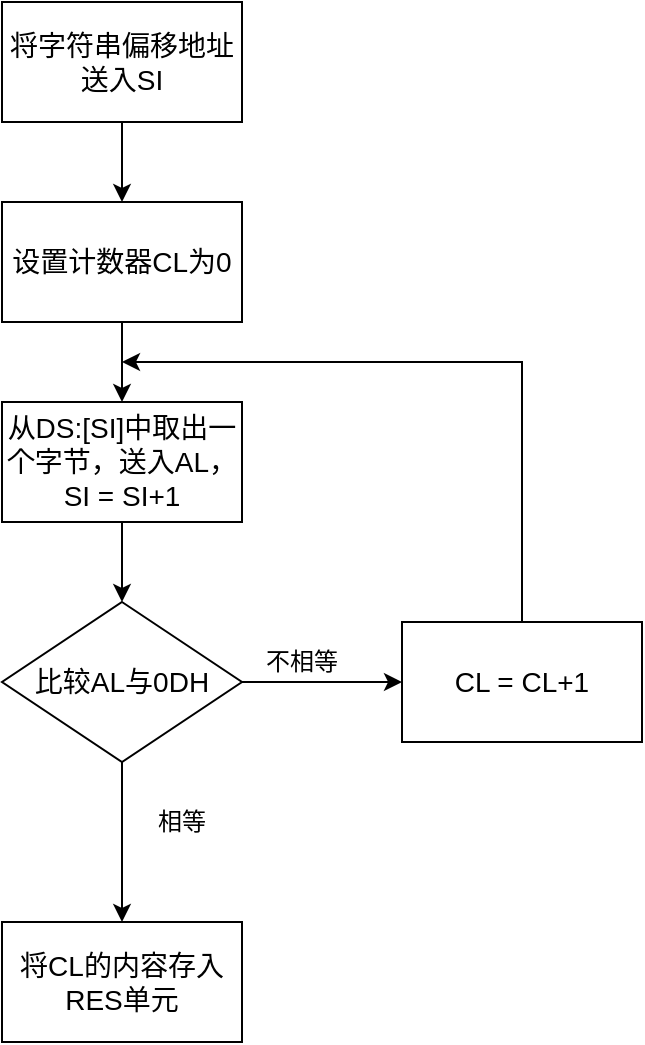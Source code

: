 <mxfile version="13.3.9" type="device"><diagram id="I_0EVOblOlQzwPbNmHZK" name="第 1 页"><mxGraphModel dx="1264" dy="584" grid="1" gridSize="10" guides="1" tooltips="1" connect="1" arrows="1" fold="1" page="1" pageScale="1" pageWidth="827" pageHeight="1169" math="0" shadow="0"><root><mxCell id="0"/><mxCell id="1" parent="0"/><mxCell id="f6xb53GtsnbJlzkm0W05-5" value="" style="edgeStyle=orthogonalEdgeStyle;rounded=0;orthogonalLoop=1;jettySize=auto;html=1;" edge="1" parent="1" source="f6xb53GtsnbJlzkm0W05-1" target="f6xb53GtsnbJlzkm0W05-4"><mxGeometry relative="1" as="geometry"/></mxCell><mxCell id="f6xb53GtsnbJlzkm0W05-1" value="&lt;font style=&quot;font-size: 14px&quot;&gt;将字符串偏移地址送入SI&lt;/font&gt;" style="rounded=0;whiteSpace=wrap;html=1;" vertex="1" parent="1"><mxGeometry x="120" y="80" width="120" height="60" as="geometry"/></mxCell><mxCell id="f6xb53GtsnbJlzkm0W05-7" value="" style="edgeStyle=orthogonalEdgeStyle;rounded=0;orthogonalLoop=1;jettySize=auto;html=1;" edge="1" parent="1" source="f6xb53GtsnbJlzkm0W05-4" target="f6xb53GtsnbJlzkm0W05-6"><mxGeometry relative="1" as="geometry"/></mxCell><mxCell id="f6xb53GtsnbJlzkm0W05-4" value="&lt;span style=&quot;font-size: 14px&quot;&gt;设置计数器CL为0&lt;/span&gt;" style="rounded=0;whiteSpace=wrap;html=1;" vertex="1" parent="1"><mxGeometry x="120" y="180" width="120" height="60" as="geometry"/></mxCell><mxCell id="f6xb53GtsnbJlzkm0W05-9" value="" style="edgeStyle=orthogonalEdgeStyle;rounded=0;orthogonalLoop=1;jettySize=auto;html=1;entryX=0.5;entryY=0;entryDx=0;entryDy=0;" edge="1" parent="1" source="f6xb53GtsnbJlzkm0W05-6" target="f6xb53GtsnbJlzkm0W05-10"><mxGeometry relative="1" as="geometry"><mxPoint x="180" y="380" as="targetPoint"/></mxGeometry></mxCell><mxCell id="f6xb53GtsnbJlzkm0W05-6" value="&lt;span style=&quot;font-size: 14px&quot;&gt;从DS:[SI]中取出一个字节，送入AL，SI = SI+1&lt;/span&gt;" style="rounded=0;whiteSpace=wrap;html=1;" vertex="1" parent="1"><mxGeometry x="120" y="280" width="120" height="60" as="geometry"/></mxCell><mxCell id="f6xb53GtsnbJlzkm0W05-12" value="" style="edgeStyle=orthogonalEdgeStyle;rounded=0;orthogonalLoop=1;jettySize=auto;html=1;entryX=0;entryY=0.5;entryDx=0;entryDy=0;" edge="1" parent="1" source="f6xb53GtsnbJlzkm0W05-10" target="f6xb53GtsnbJlzkm0W05-13"><mxGeometry relative="1" as="geometry"><mxPoint x="320" y="420" as="targetPoint"/></mxGeometry></mxCell><mxCell id="f6xb53GtsnbJlzkm0W05-16" value="" style="edgeStyle=orthogonalEdgeStyle;rounded=0;orthogonalLoop=1;jettySize=auto;html=1;entryX=0.5;entryY=0;entryDx=0;entryDy=0;" edge="1" parent="1" source="f6xb53GtsnbJlzkm0W05-10" target="f6xb53GtsnbJlzkm0W05-17"><mxGeometry relative="1" as="geometry"><mxPoint x="180" y="540" as="targetPoint"/></mxGeometry></mxCell><mxCell id="f6xb53GtsnbJlzkm0W05-10" value="&lt;font style=&quot;font-size: 14px&quot;&gt;比较AL与0DH&lt;/font&gt;" style="rhombus;whiteSpace=wrap;html=1;" vertex="1" parent="1"><mxGeometry x="120" y="380" width="120" height="80" as="geometry"/></mxCell><mxCell id="f6xb53GtsnbJlzkm0W05-20" value="" style="edgeStyle=orthogonalEdgeStyle;rounded=0;orthogonalLoop=1;jettySize=auto;html=1;" edge="1" parent="1" source="f6xb53GtsnbJlzkm0W05-13"><mxGeometry relative="1" as="geometry"><mxPoint x="180" y="260" as="targetPoint"/><Array as="points"><mxPoint x="380" y="260"/></Array></mxGeometry></mxCell><mxCell id="f6xb53GtsnbJlzkm0W05-13" value="&lt;span style=&quot;font-size: 14px&quot;&gt;CL = CL+1&lt;/span&gt;" style="rounded=0;whiteSpace=wrap;html=1;" vertex="1" parent="1"><mxGeometry x="320" y="390" width="120" height="60" as="geometry"/></mxCell><mxCell id="f6xb53GtsnbJlzkm0W05-14" value="不相等" style="text;html=1;strokeColor=none;fillColor=none;align=center;verticalAlign=middle;whiteSpace=wrap;rounded=0;" vertex="1" parent="1"><mxGeometry x="250" y="400" width="40" height="20" as="geometry"/></mxCell><mxCell id="f6xb53GtsnbJlzkm0W05-17" value="&lt;span style=&quot;font-size: 14px&quot;&gt;将CL的内容存入RES单元&lt;/span&gt;" style="rounded=0;whiteSpace=wrap;html=1;" vertex="1" parent="1"><mxGeometry x="120" y="540" width="120" height="60" as="geometry"/></mxCell><mxCell id="f6xb53GtsnbJlzkm0W05-18" value="相等" style="text;html=1;strokeColor=none;fillColor=none;align=center;verticalAlign=middle;whiteSpace=wrap;rounded=0;" vertex="1" parent="1"><mxGeometry x="190" y="480" width="40" height="20" as="geometry"/></mxCell></root></mxGraphModel></diagram></mxfile>